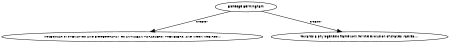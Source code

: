digraph G {
size="3,3";
node [fontsize=7, fontname="Helvetica"];
edge [fontsize=7, fontname="Helvetica"];
node0 [label="Eldredge Bermingham", width=0.27433100247,height=0.27433100247];
node1 [label="MOLECULAR SYSTEMATICS AND BIOGEOGRAPHY OF ANTILLEAN THRASHERS, TREMBLERS, AND MOCKINGBIRDS...", width=0.27433100247,height=0.27433100247];
node2 [label="Towards a phylogenetic framework for the evolution of shakes, rattles,...", width=0.27433100247,height=0.27433100247];
node0 -> node1 [label="creator"];
node0 -> node2 [label="creator"];
}

